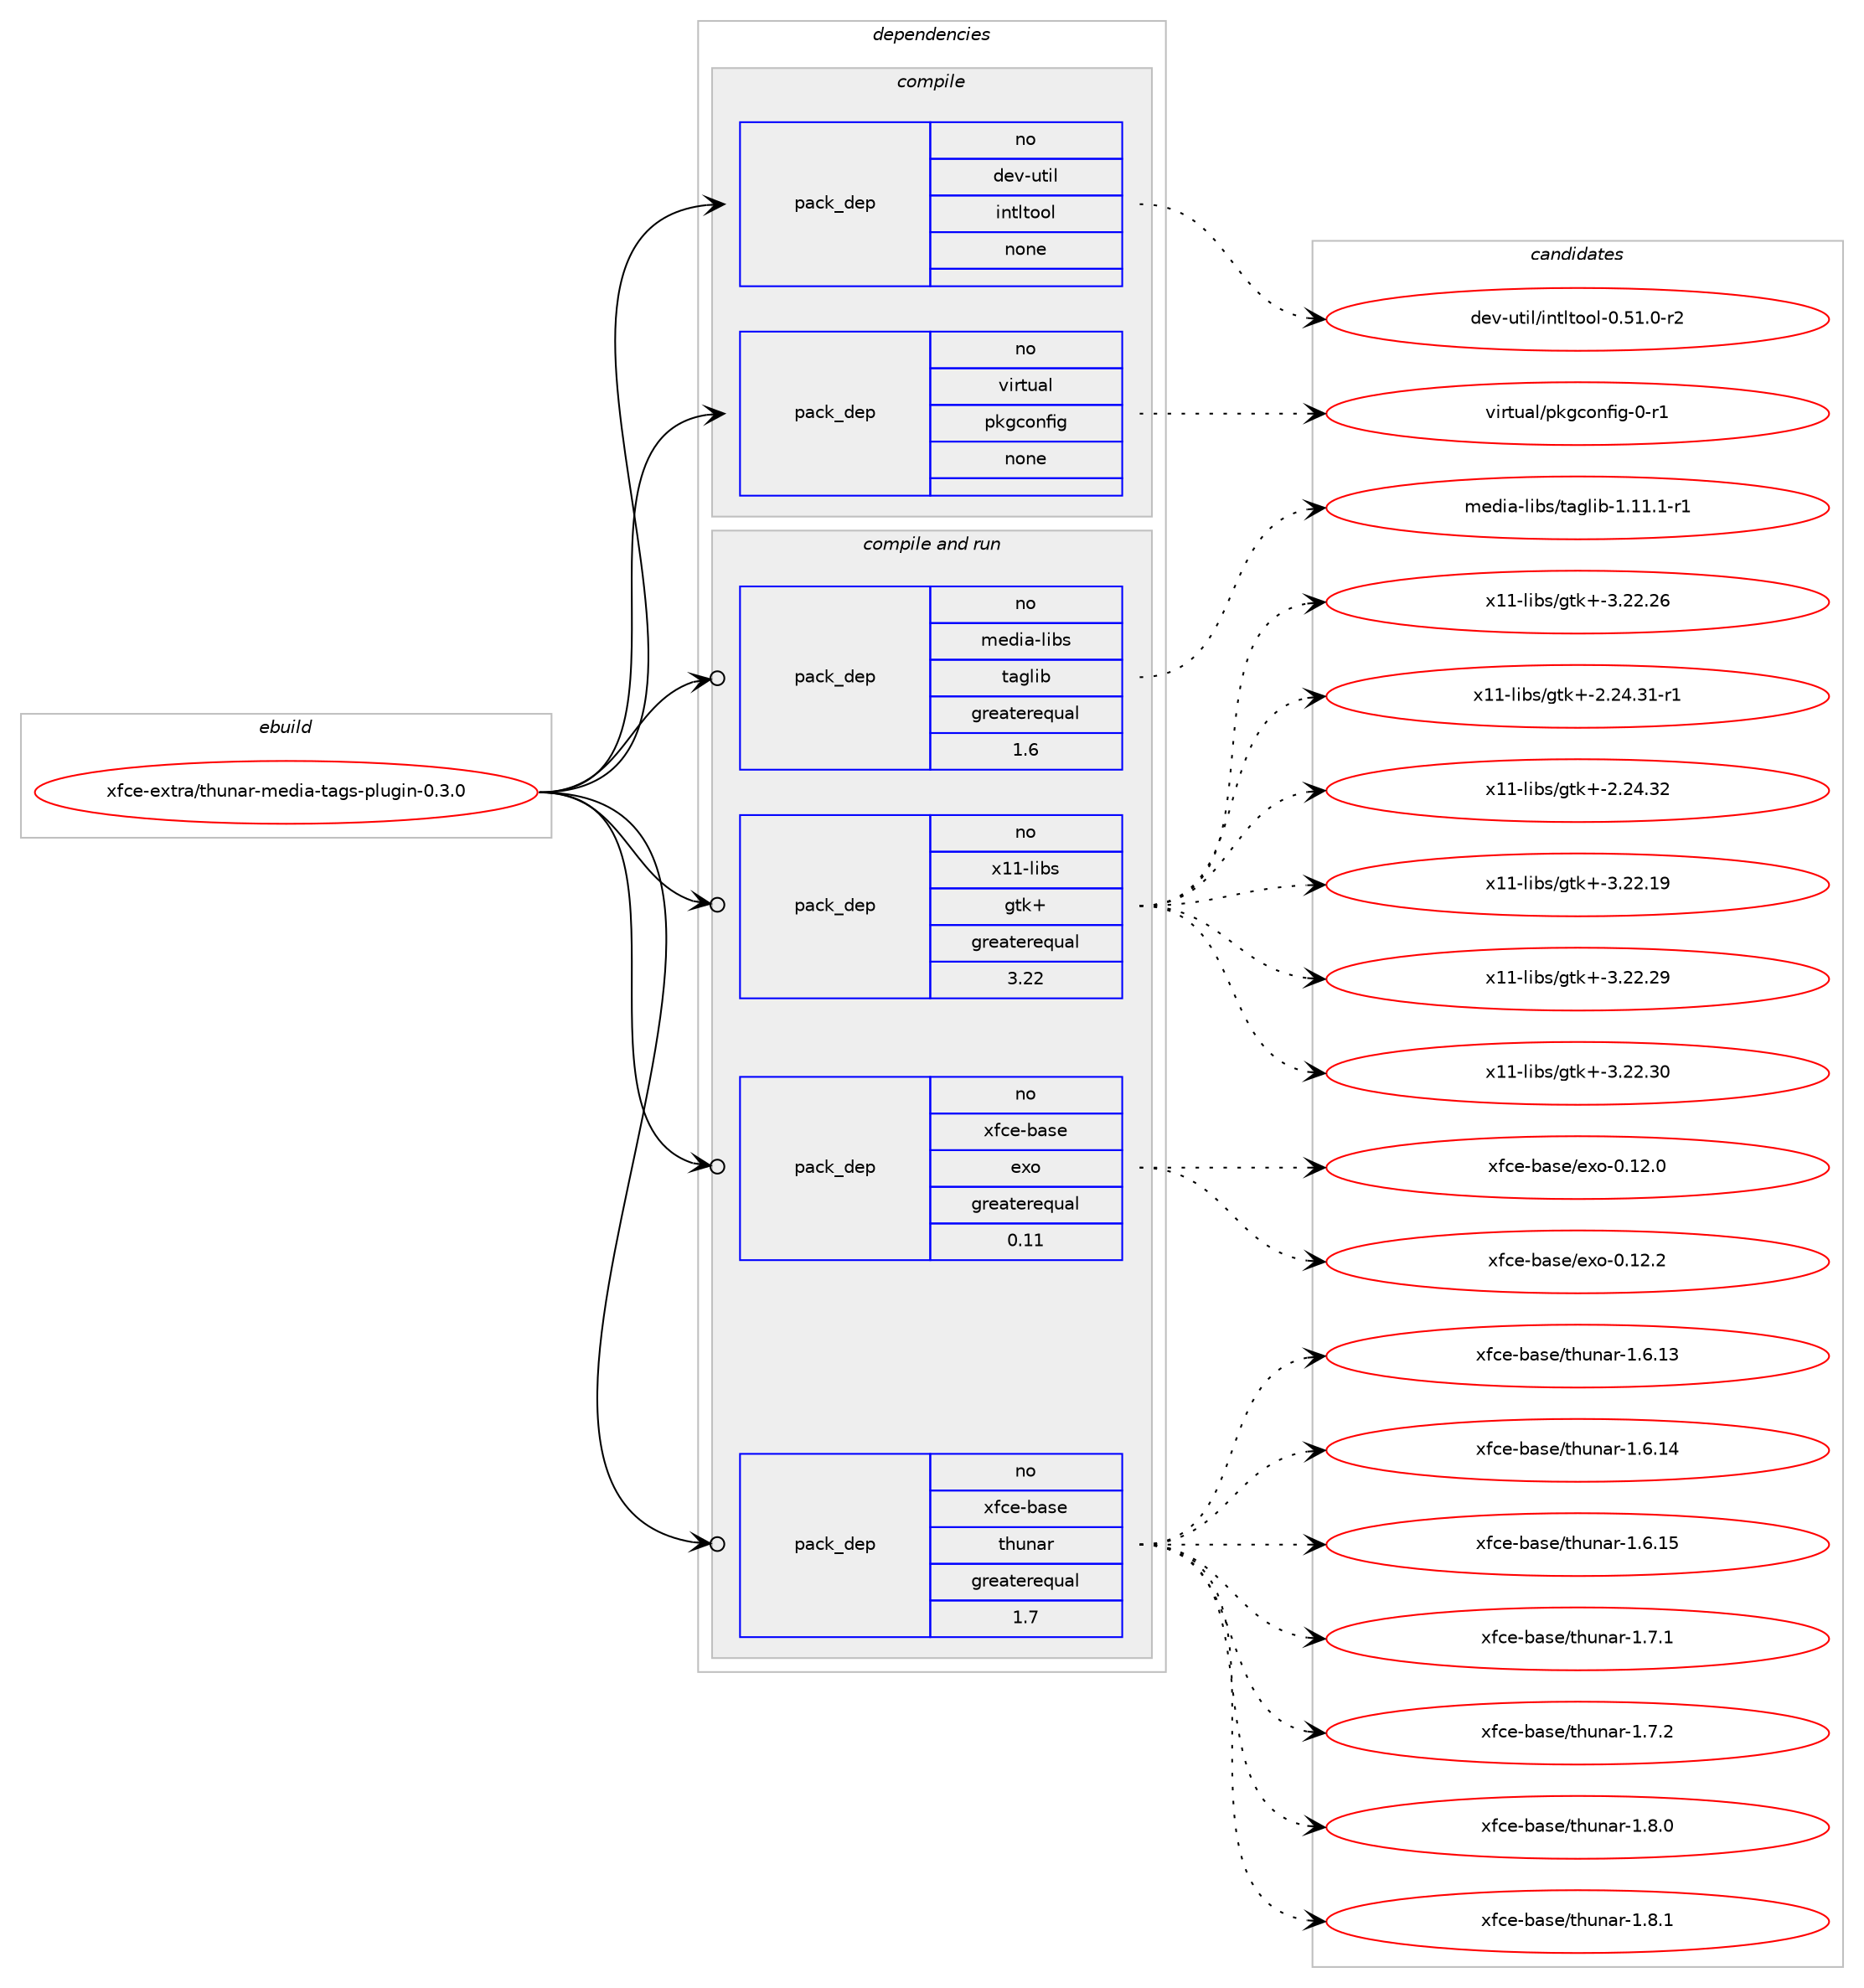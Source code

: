 digraph prolog {

# *************
# Graph options
# *************

newrank=true;
concentrate=true;
compound=true;
graph [rankdir=LR,fontname=Helvetica,fontsize=10,ranksep=1.5];#, ranksep=2.5, nodesep=0.2];
edge  [arrowhead=vee];
node  [fontname=Helvetica,fontsize=10];

# **********
# The ebuild
# **********

subgraph cluster_leftcol {
color=gray;
rank=same;
label=<<i>ebuild</i>>;
id [label="xfce-extra/thunar-media-tags-plugin-0.3.0", color=red, width=4, href="../xfce-extra/thunar-media-tags-plugin-0.3.0.svg"];
}

# ****************
# The dependencies
# ****************

subgraph cluster_midcol {
color=gray;
label=<<i>dependencies</i>>;
subgraph cluster_compile {
fillcolor="#eeeeee";
style=filled;
label=<<i>compile</i>>;
subgraph pack2218 {
dependency2732 [label=<<TABLE BORDER="0" CELLBORDER="1" CELLSPACING="0" CELLPADDING="4" WIDTH="220"><TR><TD ROWSPAN="6" CELLPADDING="30">pack_dep</TD></TR><TR><TD WIDTH="110">no</TD></TR><TR><TD>dev-util</TD></TR><TR><TD>intltool</TD></TR><TR><TD>none</TD></TR><TR><TD></TD></TR></TABLE>>, shape=none, color=blue];
}
id:e -> dependency2732:w [weight=20,style="solid",arrowhead="vee"];
subgraph pack2219 {
dependency2733 [label=<<TABLE BORDER="0" CELLBORDER="1" CELLSPACING="0" CELLPADDING="4" WIDTH="220"><TR><TD ROWSPAN="6" CELLPADDING="30">pack_dep</TD></TR><TR><TD WIDTH="110">no</TD></TR><TR><TD>virtual</TD></TR><TR><TD>pkgconfig</TD></TR><TR><TD>none</TD></TR><TR><TD></TD></TR></TABLE>>, shape=none, color=blue];
}
id:e -> dependency2733:w [weight=20,style="solid",arrowhead="vee"];
}
subgraph cluster_compileandrun {
fillcolor="#eeeeee";
style=filled;
label=<<i>compile and run</i>>;
subgraph pack2220 {
dependency2734 [label=<<TABLE BORDER="0" CELLBORDER="1" CELLSPACING="0" CELLPADDING="4" WIDTH="220"><TR><TD ROWSPAN="6" CELLPADDING="30">pack_dep</TD></TR><TR><TD WIDTH="110">no</TD></TR><TR><TD>media-libs</TD></TR><TR><TD>taglib</TD></TR><TR><TD>greaterequal</TD></TR><TR><TD>1.6</TD></TR></TABLE>>, shape=none, color=blue];
}
id:e -> dependency2734:w [weight=20,style="solid",arrowhead="odotvee"];
subgraph pack2221 {
dependency2735 [label=<<TABLE BORDER="0" CELLBORDER="1" CELLSPACING="0" CELLPADDING="4" WIDTH="220"><TR><TD ROWSPAN="6" CELLPADDING="30">pack_dep</TD></TR><TR><TD WIDTH="110">no</TD></TR><TR><TD>x11-libs</TD></TR><TR><TD>gtk+</TD></TR><TR><TD>greaterequal</TD></TR><TR><TD>3.22</TD></TR></TABLE>>, shape=none, color=blue];
}
id:e -> dependency2735:w [weight=20,style="solid",arrowhead="odotvee"];
subgraph pack2222 {
dependency2736 [label=<<TABLE BORDER="0" CELLBORDER="1" CELLSPACING="0" CELLPADDING="4" WIDTH="220"><TR><TD ROWSPAN="6" CELLPADDING="30">pack_dep</TD></TR><TR><TD WIDTH="110">no</TD></TR><TR><TD>xfce-base</TD></TR><TR><TD>exo</TD></TR><TR><TD>greaterequal</TD></TR><TR><TD>0.11</TD></TR></TABLE>>, shape=none, color=blue];
}
id:e -> dependency2736:w [weight=20,style="solid",arrowhead="odotvee"];
subgraph pack2223 {
dependency2737 [label=<<TABLE BORDER="0" CELLBORDER="1" CELLSPACING="0" CELLPADDING="4" WIDTH="220"><TR><TD ROWSPAN="6" CELLPADDING="30">pack_dep</TD></TR><TR><TD WIDTH="110">no</TD></TR><TR><TD>xfce-base</TD></TR><TR><TD>thunar</TD></TR><TR><TD>greaterequal</TD></TR><TR><TD>1.7</TD></TR></TABLE>>, shape=none, color=blue];
}
id:e -> dependency2737:w [weight=20,style="solid",arrowhead="odotvee"];
}
subgraph cluster_run {
fillcolor="#eeeeee";
style=filled;
label=<<i>run</i>>;
}
}

# **************
# The candidates
# **************

subgraph cluster_choices {
rank=same;
color=gray;
label=<<i>candidates</i>>;

subgraph choice2218 {
color=black;
nodesep=1;
choice1001011184511711610510847105110116108116111111108454846534946484511450 [label="dev-util/intltool-0.51.0-r2", color=red, width=4,href="../dev-util/intltool-0.51.0-r2.svg"];
dependency2732:e -> choice1001011184511711610510847105110116108116111111108454846534946484511450:w [style=dotted,weight="100"];
}
subgraph choice2219 {
color=black;
nodesep=1;
choice11810511411611797108471121071039911111010210510345484511449 [label="virtual/pkgconfig-0-r1", color=red, width=4,href="../virtual/pkgconfig-0-r1.svg"];
dependency2733:e -> choice11810511411611797108471121071039911111010210510345484511449:w [style=dotted,weight="100"];
}
subgraph choice2220 {
color=black;
nodesep=1;
choice109101100105974510810598115471169710310810598454946494946494511449 [label="media-libs/taglib-1.11.1-r1", color=red, width=4,href="../media-libs/taglib-1.11.1-r1.svg"];
dependency2734:e -> choice109101100105974510810598115471169710310810598454946494946494511449:w [style=dotted,weight="100"];
}
subgraph choice2221 {
color=black;
nodesep=1;
choice1204949451081059811547103116107434551465050465054 [label="x11-libs/gtk+-3.22.26", color=red, width=4,href="../x11-libs/gtk+-3.22.26.svg"];
choice12049494510810598115471031161074345504650524651494511449 [label="x11-libs/gtk+-2.24.31-r1", color=red, width=4,href="../x11-libs/gtk+-2.24.31-r1.svg"];
choice1204949451081059811547103116107434550465052465150 [label="x11-libs/gtk+-2.24.32", color=red, width=4,href="../x11-libs/gtk+-2.24.32.svg"];
choice1204949451081059811547103116107434551465050464957 [label="x11-libs/gtk+-3.22.19", color=red, width=4,href="../x11-libs/gtk+-3.22.19.svg"];
choice1204949451081059811547103116107434551465050465057 [label="x11-libs/gtk+-3.22.29", color=red, width=4,href="../x11-libs/gtk+-3.22.29.svg"];
choice1204949451081059811547103116107434551465050465148 [label="x11-libs/gtk+-3.22.30", color=red, width=4,href="../x11-libs/gtk+-3.22.30.svg"];
dependency2735:e -> choice1204949451081059811547103116107434551465050465054:w [style=dotted,weight="100"];
dependency2735:e -> choice12049494510810598115471031161074345504650524651494511449:w [style=dotted,weight="100"];
dependency2735:e -> choice1204949451081059811547103116107434550465052465150:w [style=dotted,weight="100"];
dependency2735:e -> choice1204949451081059811547103116107434551465050464957:w [style=dotted,weight="100"];
dependency2735:e -> choice1204949451081059811547103116107434551465050465057:w [style=dotted,weight="100"];
dependency2735:e -> choice1204949451081059811547103116107434551465050465148:w [style=dotted,weight="100"];
}
subgraph choice2222 {
color=black;
nodesep=1;
choice120102991014598971151014710112011145484649504648 [label="xfce-base/exo-0.12.0", color=red, width=4,href="../xfce-base/exo-0.12.0.svg"];
choice120102991014598971151014710112011145484649504650 [label="xfce-base/exo-0.12.2", color=red, width=4,href="../xfce-base/exo-0.12.2.svg"];
dependency2736:e -> choice120102991014598971151014710112011145484649504648:w [style=dotted,weight="100"];
dependency2736:e -> choice120102991014598971151014710112011145484649504650:w [style=dotted,weight="100"];
}
subgraph choice2223 {
color=black;
nodesep=1;
choice12010299101459897115101471161041171109711445494654464951 [label="xfce-base/thunar-1.6.13", color=red, width=4,href="../xfce-base/thunar-1.6.13.svg"];
choice12010299101459897115101471161041171109711445494654464952 [label="xfce-base/thunar-1.6.14", color=red, width=4,href="../xfce-base/thunar-1.6.14.svg"];
choice12010299101459897115101471161041171109711445494654464953 [label="xfce-base/thunar-1.6.15", color=red, width=4,href="../xfce-base/thunar-1.6.15.svg"];
choice120102991014598971151014711610411711097114454946554649 [label="xfce-base/thunar-1.7.1", color=red, width=4,href="../xfce-base/thunar-1.7.1.svg"];
choice120102991014598971151014711610411711097114454946554650 [label="xfce-base/thunar-1.7.2", color=red, width=4,href="../xfce-base/thunar-1.7.2.svg"];
choice120102991014598971151014711610411711097114454946564648 [label="xfce-base/thunar-1.8.0", color=red, width=4,href="../xfce-base/thunar-1.8.0.svg"];
choice120102991014598971151014711610411711097114454946564649 [label="xfce-base/thunar-1.8.1", color=red, width=4,href="../xfce-base/thunar-1.8.1.svg"];
dependency2737:e -> choice12010299101459897115101471161041171109711445494654464951:w [style=dotted,weight="100"];
dependency2737:e -> choice12010299101459897115101471161041171109711445494654464952:w [style=dotted,weight="100"];
dependency2737:e -> choice12010299101459897115101471161041171109711445494654464953:w [style=dotted,weight="100"];
dependency2737:e -> choice120102991014598971151014711610411711097114454946554649:w [style=dotted,weight="100"];
dependency2737:e -> choice120102991014598971151014711610411711097114454946554650:w [style=dotted,weight="100"];
dependency2737:e -> choice120102991014598971151014711610411711097114454946564648:w [style=dotted,weight="100"];
dependency2737:e -> choice120102991014598971151014711610411711097114454946564649:w [style=dotted,weight="100"];
}
}

}
